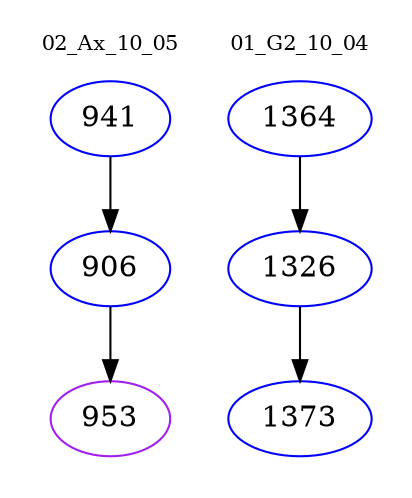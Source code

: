 digraph{
subgraph cluster_0 {
color = white
label = "02_Ax_10_05";
fontsize=10;
T0_941 [label="941", color="blue"]
T0_941 -> T0_906 [color="black"]
T0_906 [label="906", color="blue"]
T0_906 -> T0_953 [color="black"]
T0_953 [label="953", color="purple"]
}
subgraph cluster_1 {
color = white
label = "01_G2_10_04";
fontsize=10;
T1_1364 [label="1364", color="blue"]
T1_1364 -> T1_1326 [color="black"]
T1_1326 [label="1326", color="blue"]
T1_1326 -> T1_1373 [color="black"]
T1_1373 [label="1373", color="blue"]
}
}
